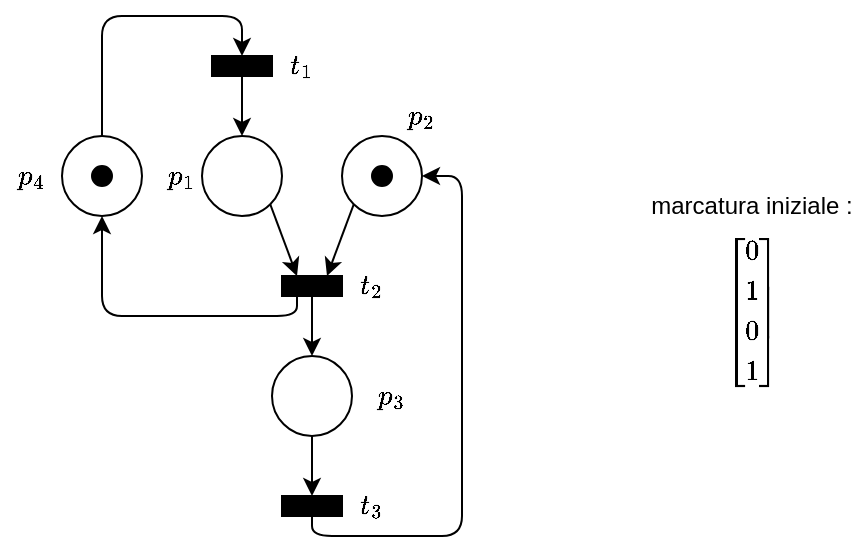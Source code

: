 <mxfile version="24.7.17">
  <diagram name="Pagina-1" id="DO_RRCPe0WbJbElMIKdA">
    <mxGraphModel dx="811" dy="470" grid="1" gridSize="10" guides="1" tooltips="1" connect="1" arrows="1" fold="1" page="1" pageScale="1" pageWidth="827" pageHeight="1169" math="1" shadow="0">
      <root>
        <mxCell id="0" />
        <mxCell id="1" parent="0" />
        <mxCell id="lu_CMWvUBLuxT-9ob6YP-1" value="" style="ellipse;whiteSpace=wrap;html=1;aspect=fixed;fillColor=none;" vertex="1" parent="1">
          <mxGeometry x="300" y="240" width="40" height="40" as="geometry" />
        </mxCell>
        <mxCell id="lu_CMWvUBLuxT-9ob6YP-3" style="edgeStyle=orthogonalEdgeStyle;rounded=0;orthogonalLoop=1;jettySize=auto;html=1;entryX=0.5;entryY=0;entryDx=0;entryDy=0;" edge="1" parent="1" source="lu_CMWvUBLuxT-9ob6YP-2" target="lu_CMWvUBLuxT-9ob6YP-1">
          <mxGeometry relative="1" as="geometry" />
        </mxCell>
        <mxCell id="lu_CMWvUBLuxT-9ob6YP-2" value="" style="rounded=0;whiteSpace=wrap;html=1;fillColor=#000000;rotation=-180;" vertex="1" parent="1">
          <mxGeometry x="305" y="200" width="30" height="10" as="geometry" />
        </mxCell>
        <mxCell id="lu_CMWvUBLuxT-9ob6YP-5" style="edgeStyle=orthogonalEdgeStyle;rounded=1;orthogonalLoop=1;jettySize=auto;html=1;entryX=0.5;entryY=1;entryDx=0;entryDy=0;curved=0;" edge="1" parent="1" source="lu_CMWvUBLuxT-9ob6YP-4" target="lu_CMWvUBLuxT-9ob6YP-2">
          <mxGeometry relative="1" as="geometry">
            <Array as="points">
              <mxPoint x="250" y="180" />
              <mxPoint x="320" y="180" />
            </Array>
          </mxGeometry>
        </mxCell>
        <mxCell id="lu_CMWvUBLuxT-9ob6YP-4" value="" style="ellipse;whiteSpace=wrap;html=1;aspect=fixed;fillColor=none;" vertex="1" parent="1">
          <mxGeometry x="230" y="240" width="40" height="40" as="geometry" />
        </mxCell>
        <mxCell id="lu_CMWvUBLuxT-9ob6YP-11" style="edgeStyle=orthogonalEdgeStyle;rounded=0;orthogonalLoop=1;jettySize=auto;html=1;entryX=0.5;entryY=0;entryDx=0;entryDy=0;" edge="1" parent="1" source="lu_CMWvUBLuxT-9ob6YP-6" target="lu_CMWvUBLuxT-9ob6YP-10">
          <mxGeometry relative="1" as="geometry" />
        </mxCell>
        <mxCell id="lu_CMWvUBLuxT-9ob6YP-12" style="edgeStyle=orthogonalEdgeStyle;rounded=1;orthogonalLoop=1;jettySize=auto;html=1;entryX=0.5;entryY=1;entryDx=0;entryDy=0;exitX=0.75;exitY=0;exitDx=0;exitDy=0;curved=0;" edge="1" parent="1" source="lu_CMWvUBLuxT-9ob6YP-6" target="lu_CMWvUBLuxT-9ob6YP-4">
          <mxGeometry relative="1" as="geometry">
            <Array as="points">
              <mxPoint x="348" y="330" />
              <mxPoint x="250" y="330" />
            </Array>
          </mxGeometry>
        </mxCell>
        <mxCell id="lu_CMWvUBLuxT-9ob6YP-6" value="" style="rounded=0;whiteSpace=wrap;html=1;fillColor=#000000;rotation=-180;" vertex="1" parent="1">
          <mxGeometry x="340" y="310" width="30" height="10" as="geometry" />
        </mxCell>
        <mxCell id="lu_CMWvUBLuxT-9ob6YP-7" value="" style="ellipse;whiteSpace=wrap;html=1;aspect=fixed;fillColor=none;" vertex="1" parent="1">
          <mxGeometry x="370" y="240" width="40" height="40" as="geometry" />
        </mxCell>
        <mxCell id="lu_CMWvUBLuxT-9ob6YP-8" value="" style="endArrow=classic;html=1;rounded=0;exitX=1;exitY=1;exitDx=0;exitDy=0;entryX=0.75;entryY=1;entryDx=0;entryDy=0;" edge="1" parent="1" source="lu_CMWvUBLuxT-9ob6YP-1" target="lu_CMWvUBLuxT-9ob6YP-6">
          <mxGeometry width="50" height="50" relative="1" as="geometry">
            <mxPoint x="330" y="330" as="sourcePoint" />
            <mxPoint x="380" y="280" as="targetPoint" />
          </mxGeometry>
        </mxCell>
        <mxCell id="lu_CMWvUBLuxT-9ob6YP-9" value="" style="endArrow=classic;html=1;rounded=0;exitX=0;exitY=1;exitDx=0;exitDy=0;entryX=0.25;entryY=1;entryDx=0;entryDy=0;" edge="1" parent="1" source="lu_CMWvUBLuxT-9ob6YP-7" target="lu_CMWvUBLuxT-9ob6YP-6">
          <mxGeometry width="50" height="50" relative="1" as="geometry">
            <mxPoint x="344" y="284" as="sourcePoint" />
            <mxPoint x="358" y="320" as="targetPoint" />
          </mxGeometry>
        </mxCell>
        <mxCell id="lu_CMWvUBLuxT-9ob6YP-14" style="edgeStyle=orthogonalEdgeStyle;rounded=0;orthogonalLoop=1;jettySize=auto;html=1;entryX=0.5;entryY=1;entryDx=0;entryDy=0;" edge="1" parent="1" source="lu_CMWvUBLuxT-9ob6YP-10" target="lu_CMWvUBLuxT-9ob6YP-13">
          <mxGeometry relative="1" as="geometry" />
        </mxCell>
        <mxCell id="lu_CMWvUBLuxT-9ob6YP-10" value="" style="ellipse;whiteSpace=wrap;html=1;aspect=fixed;fillColor=none;" vertex="1" parent="1">
          <mxGeometry x="335" y="350" width="40" height="40" as="geometry" />
        </mxCell>
        <mxCell id="lu_CMWvUBLuxT-9ob6YP-16" style="edgeStyle=orthogonalEdgeStyle;rounded=1;orthogonalLoop=1;jettySize=auto;html=1;entryX=1;entryY=0.5;entryDx=0;entryDy=0;curved=0;" edge="1" parent="1" source="lu_CMWvUBLuxT-9ob6YP-13" target="lu_CMWvUBLuxT-9ob6YP-7">
          <mxGeometry relative="1" as="geometry">
            <Array as="points">
              <mxPoint x="355" y="440" />
              <mxPoint x="430" y="440" />
              <mxPoint x="430" y="260" />
            </Array>
          </mxGeometry>
        </mxCell>
        <mxCell id="lu_CMWvUBLuxT-9ob6YP-13" value="" style="rounded=0;whiteSpace=wrap;html=1;fillColor=#000000;rotation=-180;" vertex="1" parent="1">
          <mxGeometry x="340" y="420" width="30" height="10" as="geometry" />
        </mxCell>
        <mxCell id="lu_CMWvUBLuxT-9ob6YP-19" value="" style="ellipse;whiteSpace=wrap;html=1;aspect=fixed;fillColor=#000000;" vertex="1" parent="1">
          <mxGeometry x="245" y="255" width="10" height="10" as="geometry" />
        </mxCell>
        <mxCell id="lu_CMWvUBLuxT-9ob6YP-20" value="" style="ellipse;whiteSpace=wrap;html=1;aspect=fixed;fillColor=#000000;" vertex="1" parent="1">
          <mxGeometry x="385" y="255" width="10" height="10" as="geometry" />
        </mxCell>
        <mxCell id="lu_CMWvUBLuxT-9ob6YP-21" value="\(p_4\)" style="text;html=1;align=center;verticalAlign=middle;whiteSpace=wrap;rounded=0;" vertex="1" parent="1">
          <mxGeometry x="200" y="247.5" width="30" height="25" as="geometry" />
        </mxCell>
        <mxCell id="lu_CMWvUBLuxT-9ob6YP-22" value="\(t_1\)" style="text;html=1;align=center;verticalAlign=middle;whiteSpace=wrap;rounded=0;" vertex="1" parent="1">
          <mxGeometry x="335" y="192.5" width="30" height="25" as="geometry" />
        </mxCell>
        <mxCell id="lu_CMWvUBLuxT-9ob6YP-23" value="\(t_2\)" style="text;html=1;align=center;verticalAlign=middle;whiteSpace=wrap;rounded=0;" vertex="1" parent="1">
          <mxGeometry x="370" y="302.5" width="30" height="25" as="geometry" />
        </mxCell>
        <mxCell id="lu_CMWvUBLuxT-9ob6YP-24" value="\(t_3\)" style="text;html=1;align=center;verticalAlign=middle;whiteSpace=wrap;rounded=0;" vertex="1" parent="1">
          <mxGeometry x="370" y="412.5" width="30" height="25" as="geometry" />
        </mxCell>
        <mxCell id="lu_CMWvUBLuxT-9ob6YP-25" value="\(p_3\)" style="text;html=1;align=center;verticalAlign=middle;whiteSpace=wrap;rounded=0;" vertex="1" parent="1">
          <mxGeometry x="380" y="357.5" width="30" height="25" as="geometry" />
        </mxCell>
        <mxCell id="lu_CMWvUBLuxT-9ob6YP-26" value="\(p_2\)" style="text;html=1;align=center;verticalAlign=middle;whiteSpace=wrap;rounded=0;" vertex="1" parent="1">
          <mxGeometry x="395" y="217.5" width="30" height="25" as="geometry" />
        </mxCell>
        <mxCell id="lu_CMWvUBLuxT-9ob6YP-27" value="\(p_1\)" style="text;html=1;align=center;verticalAlign=middle;whiteSpace=wrap;rounded=0;" vertex="1" parent="1">
          <mxGeometry x="280" y="247.5" width="20" height="25" as="geometry" />
        </mxCell>
        <mxCell id="lu_CMWvUBLuxT-9ob6YP-28" value="\(\begin{bmatrix} 0\\ 1 \\ 0 \\ 1&amp;nbsp; \end{bmatrix}\)" style="text;html=1;align=center;verticalAlign=middle;whiteSpace=wrap;rounded=0;" vertex="1" parent="1">
          <mxGeometry x="560" y="280" width="30" height="95" as="geometry" />
        </mxCell>
        <mxCell id="lu_CMWvUBLuxT-9ob6YP-30" value="marcatura iniziale :" style="text;html=1;align=center;verticalAlign=middle;whiteSpace=wrap;rounded=0;" vertex="1" parent="1">
          <mxGeometry x="520" y="265" width="110" height="20" as="geometry" />
        </mxCell>
      </root>
    </mxGraphModel>
  </diagram>
</mxfile>
